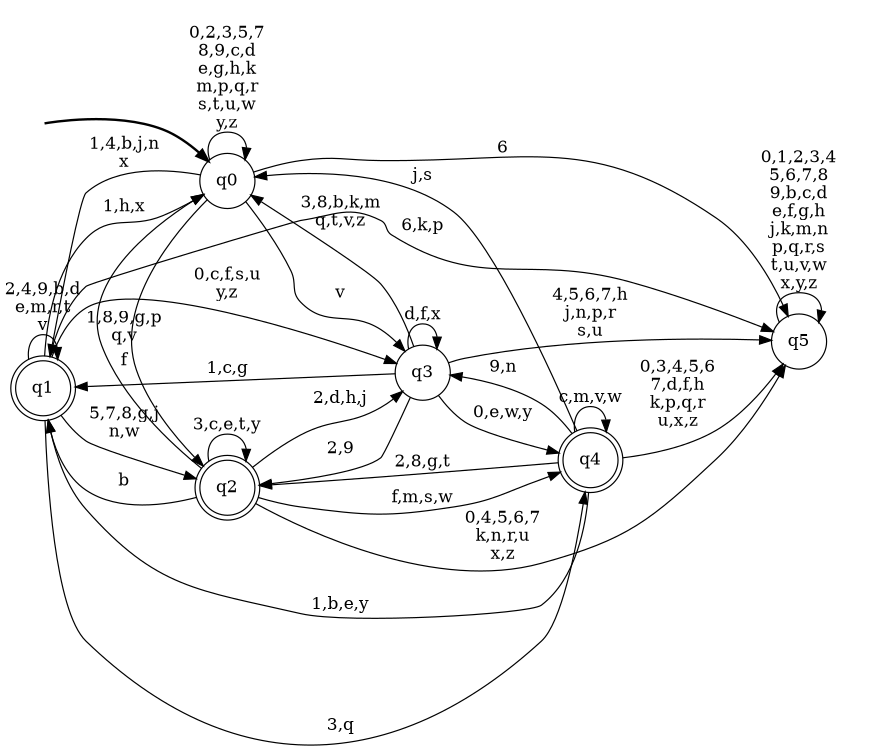 digraph BlueStar {
__start0 [style = invis, shape = none, label = "", width = 0, height = 0];

rankdir=LR;
size="8,5";

s0 [style="filled", color="black", fillcolor="white" shape="circle", label="q0"];
s1 [style="rounded,filled", color="black", fillcolor="white" shape="doublecircle", label="q1"];
s2 [style="rounded,filled", color="black", fillcolor="white" shape="doublecircle", label="q2"];
s3 [style="filled", color="black", fillcolor="white" shape="circle", label="q3"];
s4 [style="rounded,filled", color="black", fillcolor="white" shape="doublecircle", label="q4"];
s5 [style="filled", color="black", fillcolor="white" shape="circle", label="q5"];
subgraph cluster_main { 
	graph [pad=".75", ranksep="0.15", nodesep="0.15"];
	 style=invis; 
	__start0 -> s0 [penwidth=2];
}
s0 -> s0 [label="0,2,3,5,7\n8,9,c,d\ne,g,h,k\nm,p,q,r\ns,t,u,w\ny,z"];
s0 -> s1 [label="1,4,b,j,n\nx"];
s0 -> s2 [label="f"];
s0 -> s3 [label="v"];
s0 -> s5 [label="6"];
s1 -> s0 [label="1,h,x"];
s1 -> s1 [label="2,4,9,b,d\ne,m,r,t\nv"];
s1 -> s2 [label="5,7,8,g,j\nn,w"];
s1 -> s3 [label="0,c,f,s,u\ny,z"];
s1 -> s4 [label="3,q"];
s1 -> s5 [label="6,k,p"];
s2 -> s0 [label="1,8,9,g,p\nq,v"];
s2 -> s1 [label="b"];
s2 -> s2 [label="3,c,e,t,y"];
s2 -> s3 [label="2,d,h,j"];
s2 -> s4 [label="f,m,s,w"];
s2 -> s5 [label="0,4,5,6,7\nk,n,r,u\nx,z"];
s3 -> s0 [label="3,8,b,k,m\nq,t,v,z"];
s3 -> s1 [label="1,c,g"];
s3 -> s2 [label="2,9"];
s3 -> s3 [label="d,f,x"];
s3 -> s4 [label="0,e,w,y"];
s3 -> s5 [label="4,5,6,7,h\nj,n,p,r\ns,u"];
s4 -> s0 [label="j,s"];
s4 -> s1 [label="1,b,e,y"];
s4 -> s2 [label="2,8,g,t"];
s4 -> s3 [label="9,n"];
s4 -> s4 [label="c,m,v,w"];
s4 -> s5 [label="0,3,4,5,6\n7,d,f,h\nk,p,q,r\nu,x,z"];
s5 -> s5 [label="0,1,2,3,4\n5,6,7,8\n9,b,c,d\ne,f,g,h\nj,k,m,n\np,q,r,s\nt,u,v,w\nx,y,z"];

}